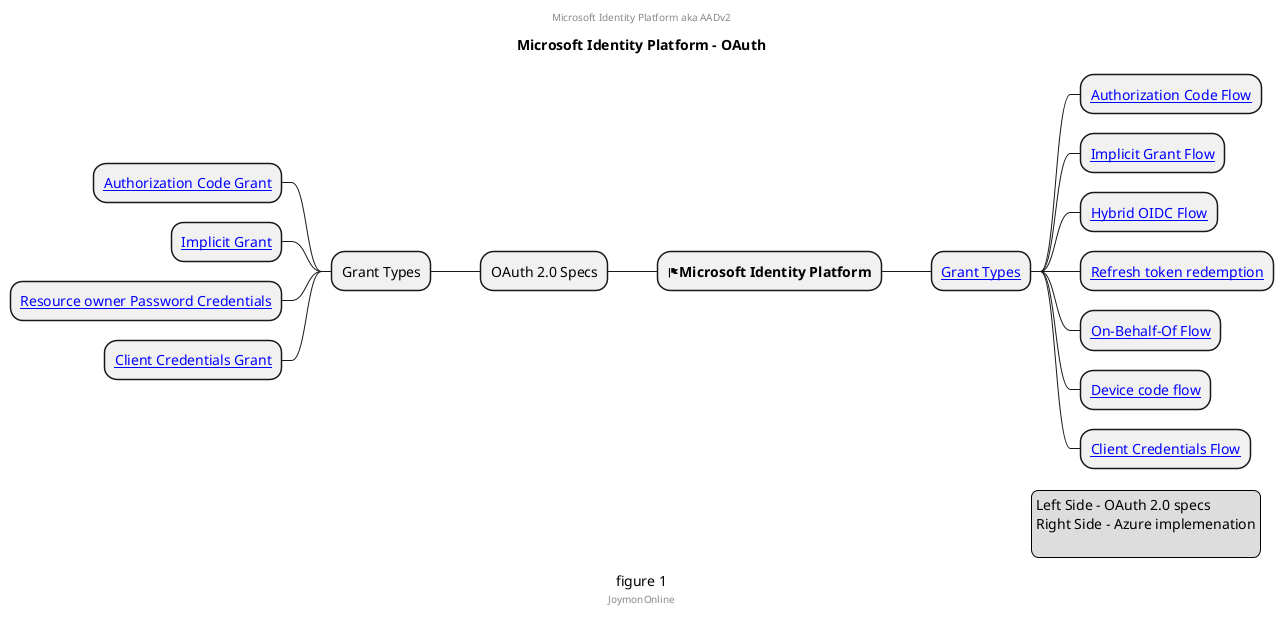 @startmindmap
caption figure 1
title Microsoft Identity Platform - OAuth
center header
Microsoft Identity Platform aka AADv2
endheader

* <&flag><b>Microsoft Identity Platform</b>
** [[https://docs.microsoft.com/en-us/azure/active-directory/develop/authentication-scenarios Grant Types]]
*** [[https://docs.microsoft.com/en-us/azure/active-directory/develop/v2-oauth2-auth-code-flow Authorization Code Flow]]
*** [[https://docs.microsoft.com/en-us/azure/active-directory/develop/v2-oauth2-implicit-grant-flow Implicit Grant Flow]]
*** [[https://docs.microsoft.com/en-us/azure/active-directory/develop/v2-protocols-oidc#get-access-tokens Hybrid OIDC Flow]]
*** [[https://docs.microsoft.com/en-us/azure/active-directory/develop/v2-oauth2-auth-code-flow#refresh-the-access-token Refresh token redemption]]
*** [[https://docs.microsoft.com/en-us/azure/active-directory/develop/v2-oauth2-on-behalf-of-flow On-Behalf-Of Flow]]
*** [[https://docs.microsoft.com/en-us/azure/active-directory/develop/v2-oauth2-device-code Device code flow]]
*** [[https://docs.microsoft.com/en-us/azure/active-directory/develop/v2-oauth2-client-creds-grant-flow Client Credentials Flow]]
left side
** OAuth 2.0 Specs
*** Grant Types
**** [[https://tools.ietf.org/html/rfc6749#page-24 Authorization Code Grant]]
**** [[https://tools.ietf.org/html/rfc6749#page-31 Implicit Grant]]
**** [[https://tools.ietf.org/html/rfc6749#page-37 Resource owner Password Credentials]]
**** [[https://tools.ietf.org/html/rfc6749#page-40 Client Credentials Grant]]
center footer JoymonOnline

legend right
  Left Side - OAuth 2.0 specs
  Right Side - Azure implemenation
  
endlegend

@endmindmap
